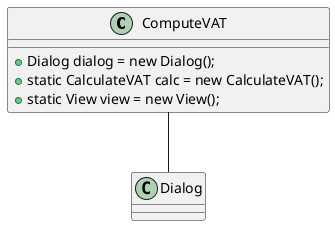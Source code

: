 @startuml

Class ComputeVAT{
    + Dialog dialog = new Dialog();
    + static CalculateVAT calc = new CalculateVAT();
    + static View view = new View();
}
Class Dialog

ComputeVAT -- Dialog



@enduml